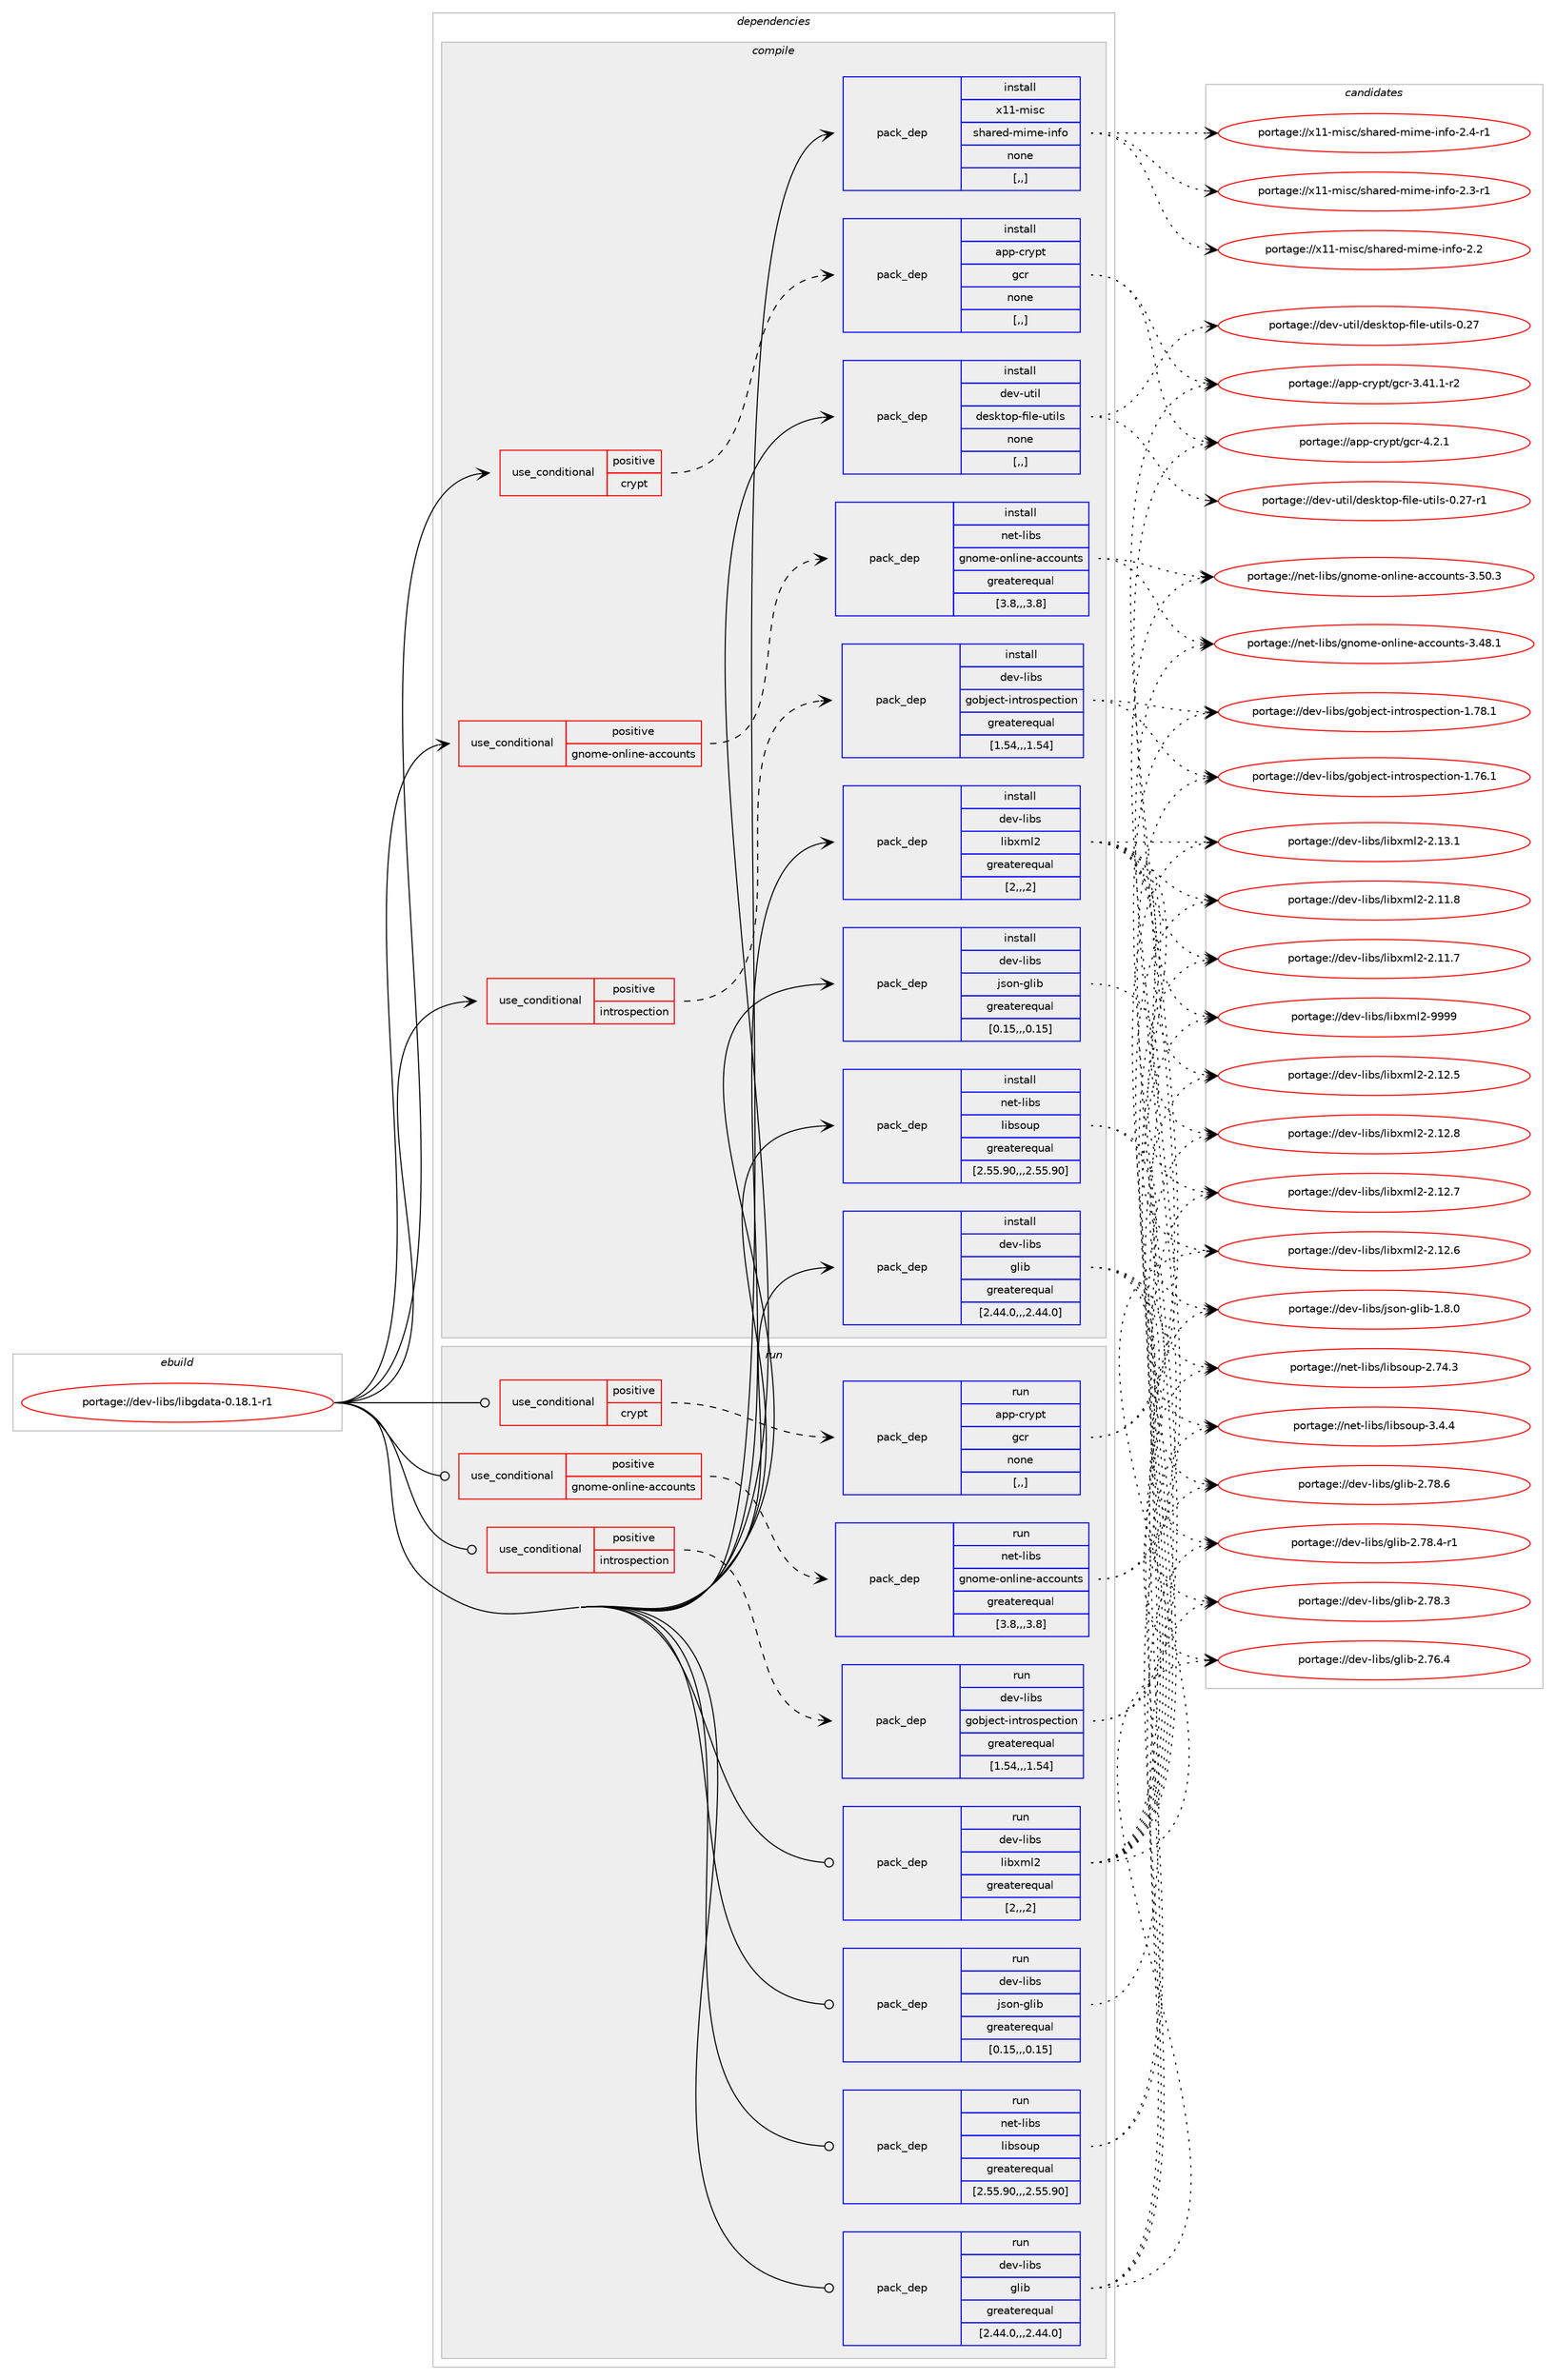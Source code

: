 digraph prolog {

# *************
# Graph options
# *************

newrank=true;
concentrate=true;
compound=true;
graph [rankdir=LR,fontname=Helvetica,fontsize=10,ranksep=1.5];#, ranksep=2.5, nodesep=0.2];
edge  [arrowhead=vee];
node  [fontname=Helvetica,fontsize=10];

# **********
# The ebuild
# **********

subgraph cluster_leftcol {
color=gray;
label=<<i>ebuild</i>>;
id [label="portage://dev-libs/libgdata-0.18.1-r1", color=red, width=4, href="../dev-libs/libgdata-0.18.1-r1.svg"];
}

# ****************
# The dependencies
# ****************

subgraph cluster_midcol {
color=gray;
label=<<i>dependencies</i>>;
subgraph cluster_compile {
fillcolor="#eeeeee";
style=filled;
label=<<i>compile</i>>;
subgraph cond26818 {
dependency110129 [label=<<TABLE BORDER="0" CELLBORDER="1" CELLSPACING="0" CELLPADDING="4"><TR><TD ROWSPAN="3" CELLPADDING="10">use_conditional</TD></TR><TR><TD>positive</TD></TR><TR><TD>crypt</TD></TR></TABLE>>, shape=none, color=red];
subgraph pack82118 {
dependency110130 [label=<<TABLE BORDER="0" CELLBORDER="1" CELLSPACING="0" CELLPADDING="4" WIDTH="220"><TR><TD ROWSPAN="6" CELLPADDING="30">pack_dep</TD></TR><TR><TD WIDTH="110">install</TD></TR><TR><TD>app-crypt</TD></TR><TR><TD>gcr</TD></TR><TR><TD>none</TD></TR><TR><TD>[,,]</TD></TR></TABLE>>, shape=none, color=blue];
}
dependency110129:e -> dependency110130:w [weight=20,style="dashed",arrowhead="vee"];
}
id:e -> dependency110129:w [weight=20,style="solid",arrowhead="vee"];
subgraph cond26819 {
dependency110131 [label=<<TABLE BORDER="0" CELLBORDER="1" CELLSPACING="0" CELLPADDING="4"><TR><TD ROWSPAN="3" CELLPADDING="10">use_conditional</TD></TR><TR><TD>positive</TD></TR><TR><TD>gnome-online-accounts</TD></TR></TABLE>>, shape=none, color=red];
subgraph pack82119 {
dependency110132 [label=<<TABLE BORDER="0" CELLBORDER="1" CELLSPACING="0" CELLPADDING="4" WIDTH="220"><TR><TD ROWSPAN="6" CELLPADDING="30">pack_dep</TD></TR><TR><TD WIDTH="110">install</TD></TR><TR><TD>net-libs</TD></TR><TR><TD>gnome-online-accounts</TD></TR><TR><TD>greaterequal</TD></TR><TR><TD>[3.8,,,3.8]</TD></TR></TABLE>>, shape=none, color=blue];
}
dependency110131:e -> dependency110132:w [weight=20,style="dashed",arrowhead="vee"];
}
id:e -> dependency110131:w [weight=20,style="solid",arrowhead="vee"];
subgraph cond26820 {
dependency110133 [label=<<TABLE BORDER="0" CELLBORDER="1" CELLSPACING="0" CELLPADDING="4"><TR><TD ROWSPAN="3" CELLPADDING="10">use_conditional</TD></TR><TR><TD>positive</TD></TR><TR><TD>introspection</TD></TR></TABLE>>, shape=none, color=red];
subgraph pack82120 {
dependency110134 [label=<<TABLE BORDER="0" CELLBORDER="1" CELLSPACING="0" CELLPADDING="4" WIDTH="220"><TR><TD ROWSPAN="6" CELLPADDING="30">pack_dep</TD></TR><TR><TD WIDTH="110">install</TD></TR><TR><TD>dev-libs</TD></TR><TR><TD>gobject-introspection</TD></TR><TR><TD>greaterequal</TD></TR><TR><TD>[1.54,,,1.54]</TD></TR></TABLE>>, shape=none, color=blue];
}
dependency110133:e -> dependency110134:w [weight=20,style="dashed",arrowhead="vee"];
}
id:e -> dependency110133:w [weight=20,style="solid",arrowhead="vee"];
subgraph pack82121 {
dependency110135 [label=<<TABLE BORDER="0" CELLBORDER="1" CELLSPACING="0" CELLPADDING="4" WIDTH="220"><TR><TD ROWSPAN="6" CELLPADDING="30">pack_dep</TD></TR><TR><TD WIDTH="110">install</TD></TR><TR><TD>dev-libs</TD></TR><TR><TD>glib</TD></TR><TR><TD>greaterequal</TD></TR><TR><TD>[2.44.0,,,2.44.0]</TD></TR></TABLE>>, shape=none, color=blue];
}
id:e -> dependency110135:w [weight=20,style="solid",arrowhead="vee"];
subgraph pack82122 {
dependency110136 [label=<<TABLE BORDER="0" CELLBORDER="1" CELLSPACING="0" CELLPADDING="4" WIDTH="220"><TR><TD ROWSPAN="6" CELLPADDING="30">pack_dep</TD></TR><TR><TD WIDTH="110">install</TD></TR><TR><TD>dev-libs</TD></TR><TR><TD>json-glib</TD></TR><TR><TD>greaterequal</TD></TR><TR><TD>[0.15,,,0.15]</TD></TR></TABLE>>, shape=none, color=blue];
}
id:e -> dependency110136:w [weight=20,style="solid",arrowhead="vee"];
subgraph pack82123 {
dependency110137 [label=<<TABLE BORDER="0" CELLBORDER="1" CELLSPACING="0" CELLPADDING="4" WIDTH="220"><TR><TD ROWSPAN="6" CELLPADDING="30">pack_dep</TD></TR><TR><TD WIDTH="110">install</TD></TR><TR><TD>dev-libs</TD></TR><TR><TD>libxml2</TD></TR><TR><TD>greaterequal</TD></TR><TR><TD>[2,,,2]</TD></TR></TABLE>>, shape=none, color=blue];
}
id:e -> dependency110137:w [weight=20,style="solid",arrowhead="vee"];
subgraph pack82124 {
dependency110138 [label=<<TABLE BORDER="0" CELLBORDER="1" CELLSPACING="0" CELLPADDING="4" WIDTH="220"><TR><TD ROWSPAN="6" CELLPADDING="30">pack_dep</TD></TR><TR><TD WIDTH="110">install</TD></TR><TR><TD>dev-util</TD></TR><TR><TD>desktop-file-utils</TD></TR><TR><TD>none</TD></TR><TR><TD>[,,]</TD></TR></TABLE>>, shape=none, color=blue];
}
id:e -> dependency110138:w [weight=20,style="solid",arrowhead="vee"];
subgraph pack82125 {
dependency110139 [label=<<TABLE BORDER="0" CELLBORDER="1" CELLSPACING="0" CELLPADDING="4" WIDTH="220"><TR><TD ROWSPAN="6" CELLPADDING="30">pack_dep</TD></TR><TR><TD WIDTH="110">install</TD></TR><TR><TD>net-libs</TD></TR><TR><TD>libsoup</TD></TR><TR><TD>greaterequal</TD></TR><TR><TD>[2.55.90,,,2.55.90]</TD></TR></TABLE>>, shape=none, color=blue];
}
id:e -> dependency110139:w [weight=20,style="solid",arrowhead="vee"];
subgraph pack82126 {
dependency110140 [label=<<TABLE BORDER="0" CELLBORDER="1" CELLSPACING="0" CELLPADDING="4" WIDTH="220"><TR><TD ROWSPAN="6" CELLPADDING="30">pack_dep</TD></TR><TR><TD WIDTH="110">install</TD></TR><TR><TD>x11-misc</TD></TR><TR><TD>shared-mime-info</TD></TR><TR><TD>none</TD></TR><TR><TD>[,,]</TD></TR></TABLE>>, shape=none, color=blue];
}
id:e -> dependency110140:w [weight=20,style="solid",arrowhead="vee"];
}
subgraph cluster_compileandrun {
fillcolor="#eeeeee";
style=filled;
label=<<i>compile and run</i>>;
}
subgraph cluster_run {
fillcolor="#eeeeee";
style=filled;
label=<<i>run</i>>;
subgraph cond26821 {
dependency110141 [label=<<TABLE BORDER="0" CELLBORDER="1" CELLSPACING="0" CELLPADDING="4"><TR><TD ROWSPAN="3" CELLPADDING="10">use_conditional</TD></TR><TR><TD>positive</TD></TR><TR><TD>crypt</TD></TR></TABLE>>, shape=none, color=red];
subgraph pack82127 {
dependency110142 [label=<<TABLE BORDER="0" CELLBORDER="1" CELLSPACING="0" CELLPADDING="4" WIDTH="220"><TR><TD ROWSPAN="6" CELLPADDING="30">pack_dep</TD></TR><TR><TD WIDTH="110">run</TD></TR><TR><TD>app-crypt</TD></TR><TR><TD>gcr</TD></TR><TR><TD>none</TD></TR><TR><TD>[,,]</TD></TR></TABLE>>, shape=none, color=blue];
}
dependency110141:e -> dependency110142:w [weight=20,style="dashed",arrowhead="vee"];
}
id:e -> dependency110141:w [weight=20,style="solid",arrowhead="odot"];
subgraph cond26822 {
dependency110143 [label=<<TABLE BORDER="0" CELLBORDER="1" CELLSPACING="0" CELLPADDING="4"><TR><TD ROWSPAN="3" CELLPADDING="10">use_conditional</TD></TR><TR><TD>positive</TD></TR><TR><TD>gnome-online-accounts</TD></TR></TABLE>>, shape=none, color=red];
subgraph pack82128 {
dependency110144 [label=<<TABLE BORDER="0" CELLBORDER="1" CELLSPACING="0" CELLPADDING="4" WIDTH="220"><TR><TD ROWSPAN="6" CELLPADDING="30">pack_dep</TD></TR><TR><TD WIDTH="110">run</TD></TR><TR><TD>net-libs</TD></TR><TR><TD>gnome-online-accounts</TD></TR><TR><TD>greaterequal</TD></TR><TR><TD>[3.8,,,3.8]</TD></TR></TABLE>>, shape=none, color=blue];
}
dependency110143:e -> dependency110144:w [weight=20,style="dashed",arrowhead="vee"];
}
id:e -> dependency110143:w [weight=20,style="solid",arrowhead="odot"];
subgraph cond26823 {
dependency110145 [label=<<TABLE BORDER="0" CELLBORDER="1" CELLSPACING="0" CELLPADDING="4"><TR><TD ROWSPAN="3" CELLPADDING="10">use_conditional</TD></TR><TR><TD>positive</TD></TR><TR><TD>introspection</TD></TR></TABLE>>, shape=none, color=red];
subgraph pack82129 {
dependency110146 [label=<<TABLE BORDER="0" CELLBORDER="1" CELLSPACING="0" CELLPADDING="4" WIDTH="220"><TR><TD ROWSPAN="6" CELLPADDING="30">pack_dep</TD></TR><TR><TD WIDTH="110">run</TD></TR><TR><TD>dev-libs</TD></TR><TR><TD>gobject-introspection</TD></TR><TR><TD>greaterequal</TD></TR><TR><TD>[1.54,,,1.54]</TD></TR></TABLE>>, shape=none, color=blue];
}
dependency110145:e -> dependency110146:w [weight=20,style="dashed",arrowhead="vee"];
}
id:e -> dependency110145:w [weight=20,style="solid",arrowhead="odot"];
subgraph pack82130 {
dependency110147 [label=<<TABLE BORDER="0" CELLBORDER="1" CELLSPACING="0" CELLPADDING="4" WIDTH="220"><TR><TD ROWSPAN="6" CELLPADDING="30">pack_dep</TD></TR><TR><TD WIDTH="110">run</TD></TR><TR><TD>dev-libs</TD></TR><TR><TD>glib</TD></TR><TR><TD>greaterequal</TD></TR><TR><TD>[2.44.0,,,2.44.0]</TD></TR></TABLE>>, shape=none, color=blue];
}
id:e -> dependency110147:w [weight=20,style="solid",arrowhead="odot"];
subgraph pack82131 {
dependency110148 [label=<<TABLE BORDER="0" CELLBORDER="1" CELLSPACING="0" CELLPADDING="4" WIDTH="220"><TR><TD ROWSPAN="6" CELLPADDING="30">pack_dep</TD></TR><TR><TD WIDTH="110">run</TD></TR><TR><TD>dev-libs</TD></TR><TR><TD>json-glib</TD></TR><TR><TD>greaterequal</TD></TR><TR><TD>[0.15,,,0.15]</TD></TR></TABLE>>, shape=none, color=blue];
}
id:e -> dependency110148:w [weight=20,style="solid",arrowhead="odot"];
subgraph pack82132 {
dependency110149 [label=<<TABLE BORDER="0" CELLBORDER="1" CELLSPACING="0" CELLPADDING="4" WIDTH="220"><TR><TD ROWSPAN="6" CELLPADDING="30">pack_dep</TD></TR><TR><TD WIDTH="110">run</TD></TR><TR><TD>dev-libs</TD></TR><TR><TD>libxml2</TD></TR><TR><TD>greaterequal</TD></TR><TR><TD>[2,,,2]</TD></TR></TABLE>>, shape=none, color=blue];
}
id:e -> dependency110149:w [weight=20,style="solid",arrowhead="odot"];
subgraph pack82133 {
dependency110150 [label=<<TABLE BORDER="0" CELLBORDER="1" CELLSPACING="0" CELLPADDING="4" WIDTH="220"><TR><TD ROWSPAN="6" CELLPADDING="30">pack_dep</TD></TR><TR><TD WIDTH="110">run</TD></TR><TR><TD>net-libs</TD></TR><TR><TD>libsoup</TD></TR><TR><TD>greaterequal</TD></TR><TR><TD>[2.55.90,,,2.55.90]</TD></TR></TABLE>>, shape=none, color=blue];
}
id:e -> dependency110150:w [weight=20,style="solid",arrowhead="odot"];
}
}

# **************
# The candidates
# **************

subgraph cluster_choices {
rank=same;
color=gray;
label=<<i>candidates</i>>;

subgraph choice82118 {
color=black;
nodesep=1;
choice9711211245991141211121164710399114455246504649 [label="portage://app-crypt/gcr-4.2.1", color=red, width=4,href="../app-crypt/gcr-4.2.1.svg"];
choice9711211245991141211121164710399114455146524946494511450 [label="portage://app-crypt/gcr-3.41.1-r2", color=red, width=4,href="../app-crypt/gcr-3.41.1-r2.svg"];
dependency110130:e -> choice9711211245991141211121164710399114455246504649:w [style=dotted,weight="100"];
dependency110130:e -> choice9711211245991141211121164710399114455146524946494511450:w [style=dotted,weight="100"];
}
subgraph choice82119 {
color=black;
nodesep=1;
choice110101116451081059811547103110111109101451111101081051101014597999911111711011611545514653484651 [label="portage://net-libs/gnome-online-accounts-3.50.3", color=red, width=4,href="../net-libs/gnome-online-accounts-3.50.3.svg"];
choice110101116451081059811547103110111109101451111101081051101014597999911111711011611545514652564649 [label="portage://net-libs/gnome-online-accounts-3.48.1", color=red, width=4,href="../net-libs/gnome-online-accounts-3.48.1.svg"];
dependency110132:e -> choice110101116451081059811547103110111109101451111101081051101014597999911111711011611545514653484651:w [style=dotted,weight="100"];
dependency110132:e -> choice110101116451081059811547103110111109101451111101081051101014597999911111711011611545514652564649:w [style=dotted,weight="100"];
}
subgraph choice82120 {
color=black;
nodesep=1;
choice1001011184510810598115471031119810610199116451051101161141111151121019911610511111045494655564649 [label="portage://dev-libs/gobject-introspection-1.78.1", color=red, width=4,href="../dev-libs/gobject-introspection-1.78.1.svg"];
choice1001011184510810598115471031119810610199116451051101161141111151121019911610511111045494655544649 [label="portage://dev-libs/gobject-introspection-1.76.1", color=red, width=4,href="../dev-libs/gobject-introspection-1.76.1.svg"];
dependency110134:e -> choice1001011184510810598115471031119810610199116451051101161141111151121019911610511111045494655564649:w [style=dotted,weight="100"];
dependency110134:e -> choice1001011184510810598115471031119810610199116451051101161141111151121019911610511111045494655544649:w [style=dotted,weight="100"];
}
subgraph choice82121 {
color=black;
nodesep=1;
choice1001011184510810598115471031081059845504655564654 [label="portage://dev-libs/glib-2.78.6", color=red, width=4,href="../dev-libs/glib-2.78.6.svg"];
choice10010111845108105981154710310810598455046555646524511449 [label="portage://dev-libs/glib-2.78.4-r1", color=red, width=4,href="../dev-libs/glib-2.78.4-r1.svg"];
choice1001011184510810598115471031081059845504655564651 [label="portage://dev-libs/glib-2.78.3", color=red, width=4,href="../dev-libs/glib-2.78.3.svg"];
choice1001011184510810598115471031081059845504655544652 [label="portage://dev-libs/glib-2.76.4", color=red, width=4,href="../dev-libs/glib-2.76.4.svg"];
dependency110135:e -> choice1001011184510810598115471031081059845504655564654:w [style=dotted,weight="100"];
dependency110135:e -> choice10010111845108105981154710310810598455046555646524511449:w [style=dotted,weight="100"];
dependency110135:e -> choice1001011184510810598115471031081059845504655564651:w [style=dotted,weight="100"];
dependency110135:e -> choice1001011184510810598115471031081059845504655544652:w [style=dotted,weight="100"];
}
subgraph choice82122 {
color=black;
nodesep=1;
choice1001011184510810598115471061151111104510310810598454946564648 [label="portage://dev-libs/json-glib-1.8.0", color=red, width=4,href="../dev-libs/json-glib-1.8.0.svg"];
dependency110136:e -> choice1001011184510810598115471061151111104510310810598454946564648:w [style=dotted,weight="100"];
}
subgraph choice82123 {
color=black;
nodesep=1;
choice10010111845108105981154710810598120109108504557575757 [label="portage://dev-libs/libxml2-9999", color=red, width=4,href="../dev-libs/libxml2-9999.svg"];
choice100101118451081059811547108105981201091085045504649514649 [label="portage://dev-libs/libxml2-2.13.1", color=red, width=4,href="../dev-libs/libxml2-2.13.1.svg"];
choice100101118451081059811547108105981201091085045504649504656 [label="portage://dev-libs/libxml2-2.12.8", color=red, width=4,href="../dev-libs/libxml2-2.12.8.svg"];
choice100101118451081059811547108105981201091085045504649504655 [label="portage://dev-libs/libxml2-2.12.7", color=red, width=4,href="../dev-libs/libxml2-2.12.7.svg"];
choice100101118451081059811547108105981201091085045504649504654 [label="portage://dev-libs/libxml2-2.12.6", color=red, width=4,href="../dev-libs/libxml2-2.12.6.svg"];
choice100101118451081059811547108105981201091085045504649504653 [label="portage://dev-libs/libxml2-2.12.5", color=red, width=4,href="../dev-libs/libxml2-2.12.5.svg"];
choice100101118451081059811547108105981201091085045504649494656 [label="portage://dev-libs/libxml2-2.11.8", color=red, width=4,href="../dev-libs/libxml2-2.11.8.svg"];
choice100101118451081059811547108105981201091085045504649494655 [label="portage://dev-libs/libxml2-2.11.7", color=red, width=4,href="../dev-libs/libxml2-2.11.7.svg"];
dependency110137:e -> choice10010111845108105981154710810598120109108504557575757:w [style=dotted,weight="100"];
dependency110137:e -> choice100101118451081059811547108105981201091085045504649514649:w [style=dotted,weight="100"];
dependency110137:e -> choice100101118451081059811547108105981201091085045504649504656:w [style=dotted,weight="100"];
dependency110137:e -> choice100101118451081059811547108105981201091085045504649504655:w [style=dotted,weight="100"];
dependency110137:e -> choice100101118451081059811547108105981201091085045504649504654:w [style=dotted,weight="100"];
dependency110137:e -> choice100101118451081059811547108105981201091085045504649504653:w [style=dotted,weight="100"];
dependency110137:e -> choice100101118451081059811547108105981201091085045504649494656:w [style=dotted,weight="100"];
dependency110137:e -> choice100101118451081059811547108105981201091085045504649494655:w [style=dotted,weight="100"];
}
subgraph choice82124 {
color=black;
nodesep=1;
choice1001011184511711610510847100101115107116111112451021051081014511711610510811545484650554511449 [label="portage://dev-util/desktop-file-utils-0.27-r1", color=red, width=4,href="../dev-util/desktop-file-utils-0.27-r1.svg"];
choice100101118451171161051084710010111510711611111245102105108101451171161051081154548465055 [label="portage://dev-util/desktop-file-utils-0.27", color=red, width=4,href="../dev-util/desktop-file-utils-0.27.svg"];
dependency110138:e -> choice1001011184511711610510847100101115107116111112451021051081014511711610510811545484650554511449:w [style=dotted,weight="100"];
dependency110138:e -> choice100101118451171161051084710010111510711611111245102105108101451171161051081154548465055:w [style=dotted,weight="100"];
}
subgraph choice82125 {
color=black;
nodesep=1;
choice11010111645108105981154710810598115111117112455146524652 [label="portage://net-libs/libsoup-3.4.4", color=red, width=4,href="../net-libs/libsoup-3.4.4.svg"];
choice1101011164510810598115471081059811511111711245504655524651 [label="portage://net-libs/libsoup-2.74.3", color=red, width=4,href="../net-libs/libsoup-2.74.3.svg"];
dependency110139:e -> choice11010111645108105981154710810598115111117112455146524652:w [style=dotted,weight="100"];
dependency110139:e -> choice1101011164510810598115471081059811511111711245504655524651:w [style=dotted,weight="100"];
}
subgraph choice82126 {
color=black;
nodesep=1;
choice1204949451091051159947115104971141011004510910510910145105110102111455046524511449 [label="portage://x11-misc/shared-mime-info-2.4-r1", color=red, width=4,href="../x11-misc/shared-mime-info-2.4-r1.svg"];
choice1204949451091051159947115104971141011004510910510910145105110102111455046514511449 [label="portage://x11-misc/shared-mime-info-2.3-r1", color=red, width=4,href="../x11-misc/shared-mime-info-2.3-r1.svg"];
choice120494945109105115994711510497114101100451091051091014510511010211145504650 [label="portage://x11-misc/shared-mime-info-2.2", color=red, width=4,href="../x11-misc/shared-mime-info-2.2.svg"];
dependency110140:e -> choice1204949451091051159947115104971141011004510910510910145105110102111455046524511449:w [style=dotted,weight="100"];
dependency110140:e -> choice1204949451091051159947115104971141011004510910510910145105110102111455046514511449:w [style=dotted,weight="100"];
dependency110140:e -> choice120494945109105115994711510497114101100451091051091014510511010211145504650:w [style=dotted,weight="100"];
}
subgraph choice82127 {
color=black;
nodesep=1;
choice9711211245991141211121164710399114455246504649 [label="portage://app-crypt/gcr-4.2.1", color=red, width=4,href="../app-crypt/gcr-4.2.1.svg"];
choice9711211245991141211121164710399114455146524946494511450 [label="portage://app-crypt/gcr-3.41.1-r2", color=red, width=4,href="../app-crypt/gcr-3.41.1-r2.svg"];
dependency110142:e -> choice9711211245991141211121164710399114455246504649:w [style=dotted,weight="100"];
dependency110142:e -> choice9711211245991141211121164710399114455146524946494511450:w [style=dotted,weight="100"];
}
subgraph choice82128 {
color=black;
nodesep=1;
choice110101116451081059811547103110111109101451111101081051101014597999911111711011611545514653484651 [label="portage://net-libs/gnome-online-accounts-3.50.3", color=red, width=4,href="../net-libs/gnome-online-accounts-3.50.3.svg"];
choice110101116451081059811547103110111109101451111101081051101014597999911111711011611545514652564649 [label="portage://net-libs/gnome-online-accounts-3.48.1", color=red, width=4,href="../net-libs/gnome-online-accounts-3.48.1.svg"];
dependency110144:e -> choice110101116451081059811547103110111109101451111101081051101014597999911111711011611545514653484651:w [style=dotted,weight="100"];
dependency110144:e -> choice110101116451081059811547103110111109101451111101081051101014597999911111711011611545514652564649:w [style=dotted,weight="100"];
}
subgraph choice82129 {
color=black;
nodesep=1;
choice1001011184510810598115471031119810610199116451051101161141111151121019911610511111045494655564649 [label="portage://dev-libs/gobject-introspection-1.78.1", color=red, width=4,href="../dev-libs/gobject-introspection-1.78.1.svg"];
choice1001011184510810598115471031119810610199116451051101161141111151121019911610511111045494655544649 [label="portage://dev-libs/gobject-introspection-1.76.1", color=red, width=4,href="../dev-libs/gobject-introspection-1.76.1.svg"];
dependency110146:e -> choice1001011184510810598115471031119810610199116451051101161141111151121019911610511111045494655564649:w [style=dotted,weight="100"];
dependency110146:e -> choice1001011184510810598115471031119810610199116451051101161141111151121019911610511111045494655544649:w [style=dotted,weight="100"];
}
subgraph choice82130 {
color=black;
nodesep=1;
choice1001011184510810598115471031081059845504655564654 [label="portage://dev-libs/glib-2.78.6", color=red, width=4,href="../dev-libs/glib-2.78.6.svg"];
choice10010111845108105981154710310810598455046555646524511449 [label="portage://dev-libs/glib-2.78.4-r1", color=red, width=4,href="../dev-libs/glib-2.78.4-r1.svg"];
choice1001011184510810598115471031081059845504655564651 [label="portage://dev-libs/glib-2.78.3", color=red, width=4,href="../dev-libs/glib-2.78.3.svg"];
choice1001011184510810598115471031081059845504655544652 [label="portage://dev-libs/glib-2.76.4", color=red, width=4,href="../dev-libs/glib-2.76.4.svg"];
dependency110147:e -> choice1001011184510810598115471031081059845504655564654:w [style=dotted,weight="100"];
dependency110147:e -> choice10010111845108105981154710310810598455046555646524511449:w [style=dotted,weight="100"];
dependency110147:e -> choice1001011184510810598115471031081059845504655564651:w [style=dotted,weight="100"];
dependency110147:e -> choice1001011184510810598115471031081059845504655544652:w [style=dotted,weight="100"];
}
subgraph choice82131 {
color=black;
nodesep=1;
choice1001011184510810598115471061151111104510310810598454946564648 [label="portage://dev-libs/json-glib-1.8.0", color=red, width=4,href="../dev-libs/json-glib-1.8.0.svg"];
dependency110148:e -> choice1001011184510810598115471061151111104510310810598454946564648:w [style=dotted,weight="100"];
}
subgraph choice82132 {
color=black;
nodesep=1;
choice10010111845108105981154710810598120109108504557575757 [label="portage://dev-libs/libxml2-9999", color=red, width=4,href="../dev-libs/libxml2-9999.svg"];
choice100101118451081059811547108105981201091085045504649514649 [label="portage://dev-libs/libxml2-2.13.1", color=red, width=4,href="../dev-libs/libxml2-2.13.1.svg"];
choice100101118451081059811547108105981201091085045504649504656 [label="portage://dev-libs/libxml2-2.12.8", color=red, width=4,href="../dev-libs/libxml2-2.12.8.svg"];
choice100101118451081059811547108105981201091085045504649504655 [label="portage://dev-libs/libxml2-2.12.7", color=red, width=4,href="../dev-libs/libxml2-2.12.7.svg"];
choice100101118451081059811547108105981201091085045504649504654 [label="portage://dev-libs/libxml2-2.12.6", color=red, width=4,href="../dev-libs/libxml2-2.12.6.svg"];
choice100101118451081059811547108105981201091085045504649504653 [label="portage://dev-libs/libxml2-2.12.5", color=red, width=4,href="../dev-libs/libxml2-2.12.5.svg"];
choice100101118451081059811547108105981201091085045504649494656 [label="portage://dev-libs/libxml2-2.11.8", color=red, width=4,href="../dev-libs/libxml2-2.11.8.svg"];
choice100101118451081059811547108105981201091085045504649494655 [label="portage://dev-libs/libxml2-2.11.7", color=red, width=4,href="../dev-libs/libxml2-2.11.7.svg"];
dependency110149:e -> choice10010111845108105981154710810598120109108504557575757:w [style=dotted,weight="100"];
dependency110149:e -> choice100101118451081059811547108105981201091085045504649514649:w [style=dotted,weight="100"];
dependency110149:e -> choice100101118451081059811547108105981201091085045504649504656:w [style=dotted,weight="100"];
dependency110149:e -> choice100101118451081059811547108105981201091085045504649504655:w [style=dotted,weight="100"];
dependency110149:e -> choice100101118451081059811547108105981201091085045504649504654:w [style=dotted,weight="100"];
dependency110149:e -> choice100101118451081059811547108105981201091085045504649504653:w [style=dotted,weight="100"];
dependency110149:e -> choice100101118451081059811547108105981201091085045504649494656:w [style=dotted,weight="100"];
dependency110149:e -> choice100101118451081059811547108105981201091085045504649494655:w [style=dotted,weight="100"];
}
subgraph choice82133 {
color=black;
nodesep=1;
choice11010111645108105981154710810598115111117112455146524652 [label="portage://net-libs/libsoup-3.4.4", color=red, width=4,href="../net-libs/libsoup-3.4.4.svg"];
choice1101011164510810598115471081059811511111711245504655524651 [label="portage://net-libs/libsoup-2.74.3", color=red, width=4,href="../net-libs/libsoup-2.74.3.svg"];
dependency110150:e -> choice11010111645108105981154710810598115111117112455146524652:w [style=dotted,weight="100"];
dependency110150:e -> choice1101011164510810598115471081059811511111711245504655524651:w [style=dotted,weight="100"];
}
}

}
